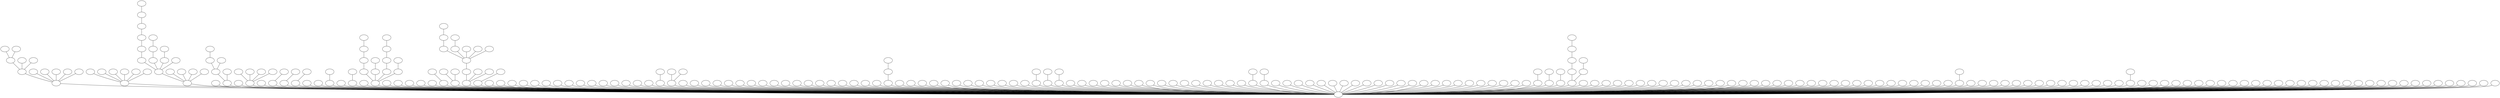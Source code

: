 graph G {
	node [label=""]
	238717783007977473
	238718801343049728
	759346872628772864
	238719202263965696
	238718121823846400
	238726229736448000
	641251809173049344
	238719458884067328
	1122636810348376064
	238727438090248192
	238724090653986816
	1112491851909468162
	238718509801156608
	238723796830416897
	238774921176686592
	844592765187035136
	947501808855011328
	238718590780571650
	238786423862476801
	238725270679453696
	238745462625148928
	1121843229698088960
	238760807800897538
	238826903585296384
	238731766733619200
	238740911859843072
	822195639836639233
	238719435521789952
	732228132443426818
	238728896915316736
	818913584528781314
	238720917700763649
	238743891300462592
	238727919734755328
	238724598521282561
	819024727528247296
	820731352093966336
	238718187573768193
	238721872328540160
	1120792806589521920
	238985262208794624
	238743714187575296
	852710469823594497
	732277410637434881
	238719965509861377
	953710141920116737
	238729928575709184
	238803597557645312
	799373608216690688
	799559050681667584
	758835905796812800
	1104167744981909505
	238908811975458816
	818919217105895424
	1032717125650186247
	238726069929263104
	1032781933435138048
	238971703001235457
	1104167318853206016
	238809468937326592
	238738361626550273
	788618759724474368
	758833475357061120
	727567252023873537
	1034684387542159361
	758830529332424704
	1126904595265941504
	1028663069373808641
	1032783374656700416
	727573548848586752
	767068285535911936
	982959483046580226
	238734175065227264
	732296450986545153
	238740036282093568
	238740725569830914
	238718045974044673
	238722488555687936
	1120866723899437056
	238730689959305216
	1034685359156813825
	758829774961651712
	238777551911280640
	793097294841282560
	646789109558546436
	848711157527359488
	238753048544038912
	818909227557199872
	1122007838359003137
	1121963634580574209
	1122036873743011840
	794743778397425665
	238753449599172609
	732074302972002304
	238758700729368577
	818952721306787840
	238728413836374016
	1122122793032851456
	1082337217182384128
	758830048770002944
	238744358122307585
	1032813540955095040
	238724381638025217
	818910527619473408
	732386477317881856
	1121991259013279749
	1033085935548649472
	238721424553041921
	727830169184952322
	758830448340455425
	758875884577173506
	934497298960150528
	820633037713117188
	1094860764932902918
	818916822498025478
	1122876819953324032
	950617260246253568
	238719820001079299
	238719837566799872
	238744903587332096
	1118021247227564032
	1032829316495753217
	982960376189943809
	238732332603961346
	1122130476272164864
	938788865866739717
	758831375365451776
	238722735948308480
	758830874242658305
	238733398984781824
	238720770816229376
	759178080204230656
	238741110397227009
	238724720151900160
	900437778965700608
	820139877404708864
	755571962479378432
	238772173249069057
	1095989248421961728
	238721910802886656
	1032972377322209282
	900438936685867010
	938063502836723713
	238763619310002176
	238814107749449728
	238726218130792448
	238733790107824129
	758840488845639680
	238765613189840896
	758835466799939588
	758858149356908548
	238735513497006080
	238732513693032448
	1032961036662583296
	238720383585492992
	732337233357742080
	238821994710327297
	238741877543800834
	238956122541801472
	238854126610571264
	1122022372314427392
	804212852206764032
	759207383348416512
	238773064006000641
	238749311142359040
	238721322790813697
	1122062477183811586
	238718025212239873
	238732789770514432
	238772700225617920
	238759706443796480
	1033046038460985345
	238798493358116864
	1032752472127926277
	238727645104308224
	239102352123105280
	238732464493821952
	238731525871501312
	238792016841035776
	1095770402771648512
	1034769778257354752
	238739487742623745
	758846006213521408
	820082771112693760
	238743797331292160
	238735043630100481
	758834487878836224
	238720302023073793
	238733258504957953
	238789791653691392
	1095033406285639680
	238762625805217793
	1032768369202671616
	238777600015753217
	838507286662373376
	1032725839560040454
	238739852424777729
	238732724377096192
	1032995189340753920
	1032943609350447104
	1104980524651573248
	1032813965821206528
	820732524028694528
	238770326450868224
	1032907929337450496
	238720056949870593
	238720621821968384
	238731334745485312
	238727495363469312
	732100235833417728
	758836088987226113
	820191387723464705
	433785276968607744
	641459599787339776
	1122109286451220488
	1068884160360538112
	238729720961855488
	953710309289680898
	1123717423096578049
	732253571568287744
	1032816277830680586
	766137779029848065
	727568273030717440
	238726856294146048
	766356076748902400
	238734607862865920
	238733374913662976
	953710430316367872
	822368061894311936
	823795578907738112
	822367393427193856
	982961255366488064
	822437167653912577
	1032832169817845760
	238727158493769730
	766356498590990338
	766357037945016320
	727569634115899399
	238742940393021440
	238879679187128322
	758830010912296960
	238721204234641408
	727727445693104128
	732041305690361856
	238720405043568641
	766357660660662272
	238822218530975744
	238798062066216960
	238788885273014272
	238798393210720256
	1123714669129207810
	731399205420453888
	1112902009554944001
	238734906421805057
	238742494240710656
	238742459230871552
	1120867504555876353
	238732037379473408
	1032792848083689477
	1034904619074371584
	238735465488994306
	1032718189619306496
	819383089868644353
	1122644196660252672
	759411837901283328
	1121893716388659200
	759379356636491776
	238791543278948352
	822438876031623168
	822441935684206597
	822438695064260611
	822438288514498560
	822438495683756032
	732280047512457216
	822633886937182208
	238793507769298944
	1121842993990905858
	238727515693260800
	238821339694260224
	238733740199796736
	1032970709457350657
	239040562756468736
	1122109004862435328
	1032732567877824512
	239064688804118528
	238736111407599616
	1122122151367254016
	822638591557980161
	1032950701545152513
	1121984052242866176
	238822832522539009
	238821399320473600
	238794830073982976
	1122053378941575168
	1033025306125377536
	822633599774167047
	238842694863052801
	1121963597729603584
	238842995754033153
	1121969924556099590
	1121971615288446978
	1121976516580081666
	238718801343049728 -- 238717783007977473
	759346872628772864 -- 238717783007977473
	238719202263965696 -- 238717783007977473
	238718121823846400 -- 238717783007977473
	238726229736448000 -- 238717783007977473
	641251809173049344 -- 238717783007977473
	238719458884067328 -- 238717783007977473
	1122636810348376064 -- 238717783007977473
	238727438090248192 -- 238717783007977473
	238724090653986816 -- 238717783007977473
	1112491851909468162 -- 238717783007977473
	238718509801156608 -- 238717783007977473
	238723796830416897 -- 238717783007977473
	238774921176686592 -- 238717783007977473
	844592765187035136 -- 238717783007977473
	947501808855011328 -- 238717783007977473
	238718590780571650 -- 238717783007977473
	238786423862476801 -- 238717783007977473
	238725270679453696 -- 238717783007977473
	238745462625148928 -- 238717783007977473
	1121843229698088960 -- 238717783007977473
	238760807800897538 -- 238717783007977473
	238826903585296384 -- 238717783007977473
	238731766733619200 -- 238717783007977473
	238740911859843072 -- 238717783007977473
	822195639836639233 -- 238717783007977473
	238719435521789952 -- 238717783007977473
	732228132443426818 -- 238717783007977473
	238728896915316736 -- 238717783007977473
	818913584528781314 -- 238717783007977473
	238720917700763649 -- 238717783007977473
	238743891300462592 -- 238717783007977473
	238727919734755328 -- 238717783007977473
	238724598521282561 -- 238717783007977473
	819024727528247296 -- 238717783007977473
	820731352093966336 -- 238717783007977473
	238718187573768193 -- 238717783007977473
	238721872328540160 -- 238717783007977473
	1120792806589521920 -- 238717783007977473
	238985262208794624 -- 238717783007977473
	238743714187575296 -- 238717783007977473
	852710469823594497 -- 238717783007977473
	732277410637434881 -- 238717783007977473
	238719965509861377 -- 238717783007977473
	953710141920116737 -- 238717783007977473
	238729928575709184 -- 238717783007977473
	238803597557645312 -- 238717783007977473
	799373608216690688 -- 238717783007977473
	799559050681667584 -- 238717783007977473
	758835905796812800 -- 238717783007977473
	1104167744981909505 -- 238717783007977473
	238908811975458816 -- 238717783007977473
	818919217105895424 -- 238717783007977473
	1032717125650186247 -- 238717783007977473
	238726069929263104 -- 238717783007977473
	1032781933435138048 -- 238717783007977473
	238971703001235457 -- 238717783007977473
	1104167318853206016 -- 238717783007977473
	238809468937326592 -- 238717783007977473
	238738361626550273 -- 238717783007977473
	788618759724474368 -- 238717783007977473
	758833475357061120 -- 238717783007977473
	727567252023873537 -- 238717783007977473
	1034684387542159361 -- 238717783007977473
	758830529332424704 -- 238717783007977473
	1126904595265941504 -- 238717783007977473
	1028663069373808641 -- 238717783007977473
	1032783374656700416 -- 238717783007977473
	727573548848586752 -- 238717783007977473
	767068285535911936 -- 238717783007977473
	982959483046580226 -- 238717783007977473
	238734175065227264 -- 238717783007977473
	732296450986545153 -- 238717783007977473
	238740036282093568 -- 238717783007977473
	238740725569830914 -- 238717783007977473
	238718045974044673 -- 238717783007977473
	238722488555687936 -- 238717783007977473
	1120866723899437056 -- 238717783007977473
	238730689959305216 -- 238717783007977473
	1034685359156813825 -- 238717783007977473
	758829774961651712 -- 238717783007977473
	238777551911280640 -- 238717783007977473
	793097294841282560 -- 238717783007977473
	646789109558546436 -- 238717783007977473
	848711157527359488 -- 238717783007977473
	238753048544038912 -- 238717783007977473
	818909227557199872 -- 238717783007977473
	1122007838359003137 -- 238717783007977473
	1121963634580574209 -- 238717783007977473
	1122036873743011840 -- 238717783007977473
	794743778397425665 -- 238717783007977473
	238753449599172609 -- 238717783007977473
	732074302972002304 -- 238717783007977473
	238758700729368577 -- 238717783007977473
	818952721306787840 -- 238717783007977473
	238728413836374016 -- 238717783007977473
	1122122793032851456 -- 238717783007977473
	1082337217182384128 -- 238717783007977473
	758830048770002944 -- 238717783007977473
	238744358122307585 -- 238717783007977473
	1032813540955095040 -- 238717783007977473
	238724381638025217 -- 238717783007977473
	818910527619473408 -- 238717783007977473
	732386477317881856 -- 238717783007977473
	1121991259013279749 -- 238717783007977473
	1033085935548649472 -- 238717783007977473
	238721424553041921 -- 238717783007977473
	727830169184952322 -- 238717783007977473
	758830448340455425 -- 238717783007977473
	758875884577173506 -- 238717783007977473
	934497298960150528 -- 238717783007977473
	820633037713117188 -- 238717783007977473
	1094860764932902918 -- 238717783007977473
	818916822498025478 -- 238717783007977473
	1122876819953324032 -- 238717783007977473
	950617260246253568 -- 238717783007977473
	238719820001079299 -- 238717783007977473
	238719837566799872 -- 238717783007977473
	238744903587332096 -- 238717783007977473
	1118021247227564032 -- 238717783007977473
	1032829316495753217 -- 238717783007977473
	982960376189943809 -- 238717783007977473
	238732332603961346 -- 238717783007977473
	1122130476272164864 -- 238717783007977473
	938788865866739717 -- 238717783007977473
	758831375365451776 -- 238717783007977473
	238722735948308480 -- 238717783007977473
	758830874242658305 -- 238717783007977473
	238733398984781824 -- 238717783007977473
	238720770816229376 -- 238717783007977473
	759178080204230656 -- 238717783007977473
	238741110397227009 -- 238717783007977473
	238724720151900160 -- 238717783007977473
	900437778965700608 -- 238717783007977473
	820139877404708864 -- 238717783007977473
	755571962479378432 -- 238717783007977473
	238772173249069057 -- 238717783007977473
	1095989248421961728 -- 238717783007977473
	238721910802886656 -- 238717783007977473
	1032972377322209282 -- 238717783007977473
	900438936685867010 -- 238717783007977473
	938063502836723713 -- 238717783007977473
	238763619310002176 -- 238717783007977473
	238814107749449728 -- 238717783007977473
	238726218130792448 -- 238717783007977473
	238733790107824129 -- 238717783007977473
	758840488845639680 -- 238717783007977473
	238765613189840896 -- 238717783007977473
	758835466799939588 -- 238717783007977473
	758858149356908548 -- 238717783007977473
	238735513497006080 -- 238717783007977473
	238732513693032448 -- 238717783007977473
	1032961036662583296 -- 238717783007977473
	238720383585492992 -- 238717783007977473
	732337233357742080 -- 238717783007977473
	238821994710327297 -- 238717783007977473
	238741877543800834 -- 238717783007977473
	238956122541801472 -- 238717783007977473
	238854126610571264 -- 238717783007977473
	1122022372314427392 -- 238717783007977473
	804212852206764032 -- 238717783007977473
	759207383348416512 -- 238717783007977473
	238773064006000641 -- 238717783007977473
	238749311142359040 -- 238717783007977473
	238721322790813697 -- 238717783007977473
	1122062477183811586 -- 238717783007977473
	238718025212239873 -- 238717783007977473
	238732789770514432 -- 238717783007977473
	238772700225617920 -- 238717783007977473
	238759706443796480 -- 238717783007977473
	1033046038460985345 -- 238717783007977473
	238798493358116864 -- 238717783007977473
	1032752472127926277 -- 238717783007977473
	238727645104308224 -- 238717783007977473
	239102352123105280 -- 238717783007977473
	238732464493821952 -- 238717783007977473
	238731525871501312 -- 238717783007977473
	238792016841035776 -- 238717783007977473
	1095770402771648512 -- 238717783007977473
	1034769778257354752 -- 238717783007977473
	238739487742623745 -- 238717783007977473
	758846006213521408 -- 238717783007977473
	820082771112693760 -- 238717783007977473
	238743797331292160 -- 238717783007977473
	238735043630100481 -- 238717783007977473
	758834487878836224 -- 238717783007977473
	238720302023073793 -- 238717783007977473
	238733258504957953 -- 238717783007977473
	238789791653691392 -- 238717783007977473
	1095033406285639680 -- 238717783007977473
	238762625805217793 -- 238717783007977473
	1032768369202671616 -- 238717783007977473
	238777600015753217 -- 238717783007977473
	838507286662373376 -- 238717783007977473
	1032725839560040454 -- 238717783007977473
	238739852424777729 -- 238717783007977473
	238732724377096192 -- 238717783007977473
	1032995189340753920 -- 238717783007977473
	1032943609350447104 -- 238717783007977473
	1104980524651573248 -- 238717783007977473
	1032813965821206528 -- 238717783007977473
	820732524028694528 -- 238717783007977473
	238770326450868224 -- 238717783007977473
	1032907929337450496 -- 238717783007977473
	238720056949870593 -- 238719458884067328
	238720621821968384 -- 238719458884067328
	238731334745485312 -- 238719458884067328
	238727495363469312 -- 238719458884067328
	732100235833417728 -- 238719965509861377
	758836088987226113 -- 238719965509861377
	820191387723464705 -- 238719435521789952
	433785276968607744 -- 238724090653986816
	641459599787339776 -- 238727438090248192
	1122109286451220488 -- 238774921176686592
	1068884160360538112 -- 818952721306787840
	238729720961855488 -- 238718801343049728
	953710309289680898 -- 238718801343049728
	1123717423096578049 -- 238718801343049728
	732253571568287744 -- 238718801343049728
	1032816277830680586 -- 238718801343049728
	766137779029848065 -- 238718801343049728
	727568273030717440 -- 727567252023873537
	238726856294146048 -- 238726229736448000
	766356076748902400 -- 238726229736448000
	238734607862865920 -- 238732332603961346
	238733374913662976 -- 238732332603961346
	953710430316367872 -- 947501808855011328
	822368061894311936 -- 822195639836639233
	823795578907738112 -- 822195639836639233
	822367393427193856 -- 822195639836639233
	982961255366488064 -- 982960376189943809
	822437167653912577 -- 822368061894311936
	1032832169817845760 -- 1032829316495753217
	238727158493769730 -- 238726856294146048
	766356498590990338 -- 238726856294146048
	766357037945016320 -- 238731766733619200
	727569634115899399 -- 727568273030717440
	238742940393021440 -- 238741877543800834
	238879679187128322 -- 238728413836374016
	758830010912296960 -- 238718045974044673
	238721204234641408 -- 238719202263965696
	727727445693104128 -- 238719202263965696
	732041305690361856 -- 238719202263965696
	238720405043568641 -- 238719202263965696
	766357660660662272 -- 238719202263965696
	238822218530975744 -- 238786423862476801
	238798062066216960 -- 238786423862476801
	238788885273014272 -- 238786423862476801
	238798393210720256 -- 238786423862476801
	1123714669129207810 -- 1118021247227564032
	731399205420453888 -- 238722488555687936
	1112902009554944001 -- 1112491851909468162
	238734906421805057 -- 238734607862865920
	238742494240710656 -- 238740911859843072
	238742459230871552 -- 238740911859843072
	1120867504555876353 -- 1120866723899437056
	238732037379473408 -- 238729720961855488
	1032792848083689477 -- 238729720961855488
	1034904619074371584 -- 238729720961855488
	238735465488994306 -- 238734906421805057
	1032718189619306496 -- 759346872628772864
	819383089868644353 -- 759346872628772864
	1122644196660252672 -- 759346872628772864
	759411837901283328 -- 759346872628772864
	1121893716388659200 -- 759346872628772864
	759379356636491776 -- 759346872628772864
	238791543278948352 -- 238788885273014272
	822438876031623168 -- 822437167653912577
	822441935684206597 -- 822437167653912577
	822438695064260611 -- 822437167653912577
	822438288514498560 -- 822437167653912577
	822438495683756032 -- 822437167653912577
	732280047512457216 -- 732277410637434881
	822633886937182208 -- 822438876031623168
	238793507769298944 -- 238791543278948352
	1121842993990905858 -- 238798493358116864
	238727515693260800 -- 238727158493769730
	238821339694260224 -- 238798393210720256
	238733740199796736 -- 238733374913662976
	1032970709457350657 -- 238721204234641408
	239040562756468736 -- 238721204234641408
	1122109004862435328 -- 238721204234641408
	1032732567877824512 -- 238721204234641408
	239064688804118528 -- 239040562756468736
	238736111407599616 -- 238735465488994306
	1122122151367254016 -- 1122109004862435328
	822638591557980161 -- 822633886937182208
	1032950701545152513 -- 238732037379473408
	1121984052242866176 -- 238732037379473408
	238822832522539009 -- 238822218530975744
	238821399320473600 -- 238798062066216960
	238794830073982976 -- 238793507769298944
	1122053378941575168 -- 239064688804118528
	1033025306125377536 -- 1032970709457350657
	822633599774167047 -- 822441935684206597
	238842694863052801 -- 238822832522539009
	1121963597729603584 -- 1033025306125377536
	238842995754033153 -- 238842694863052801
	1121969924556099590 -- 1121963597729603584
	1121971615288446978 -- 1121969924556099590
	1121976516580081666 -- 1121971615288446978
}

